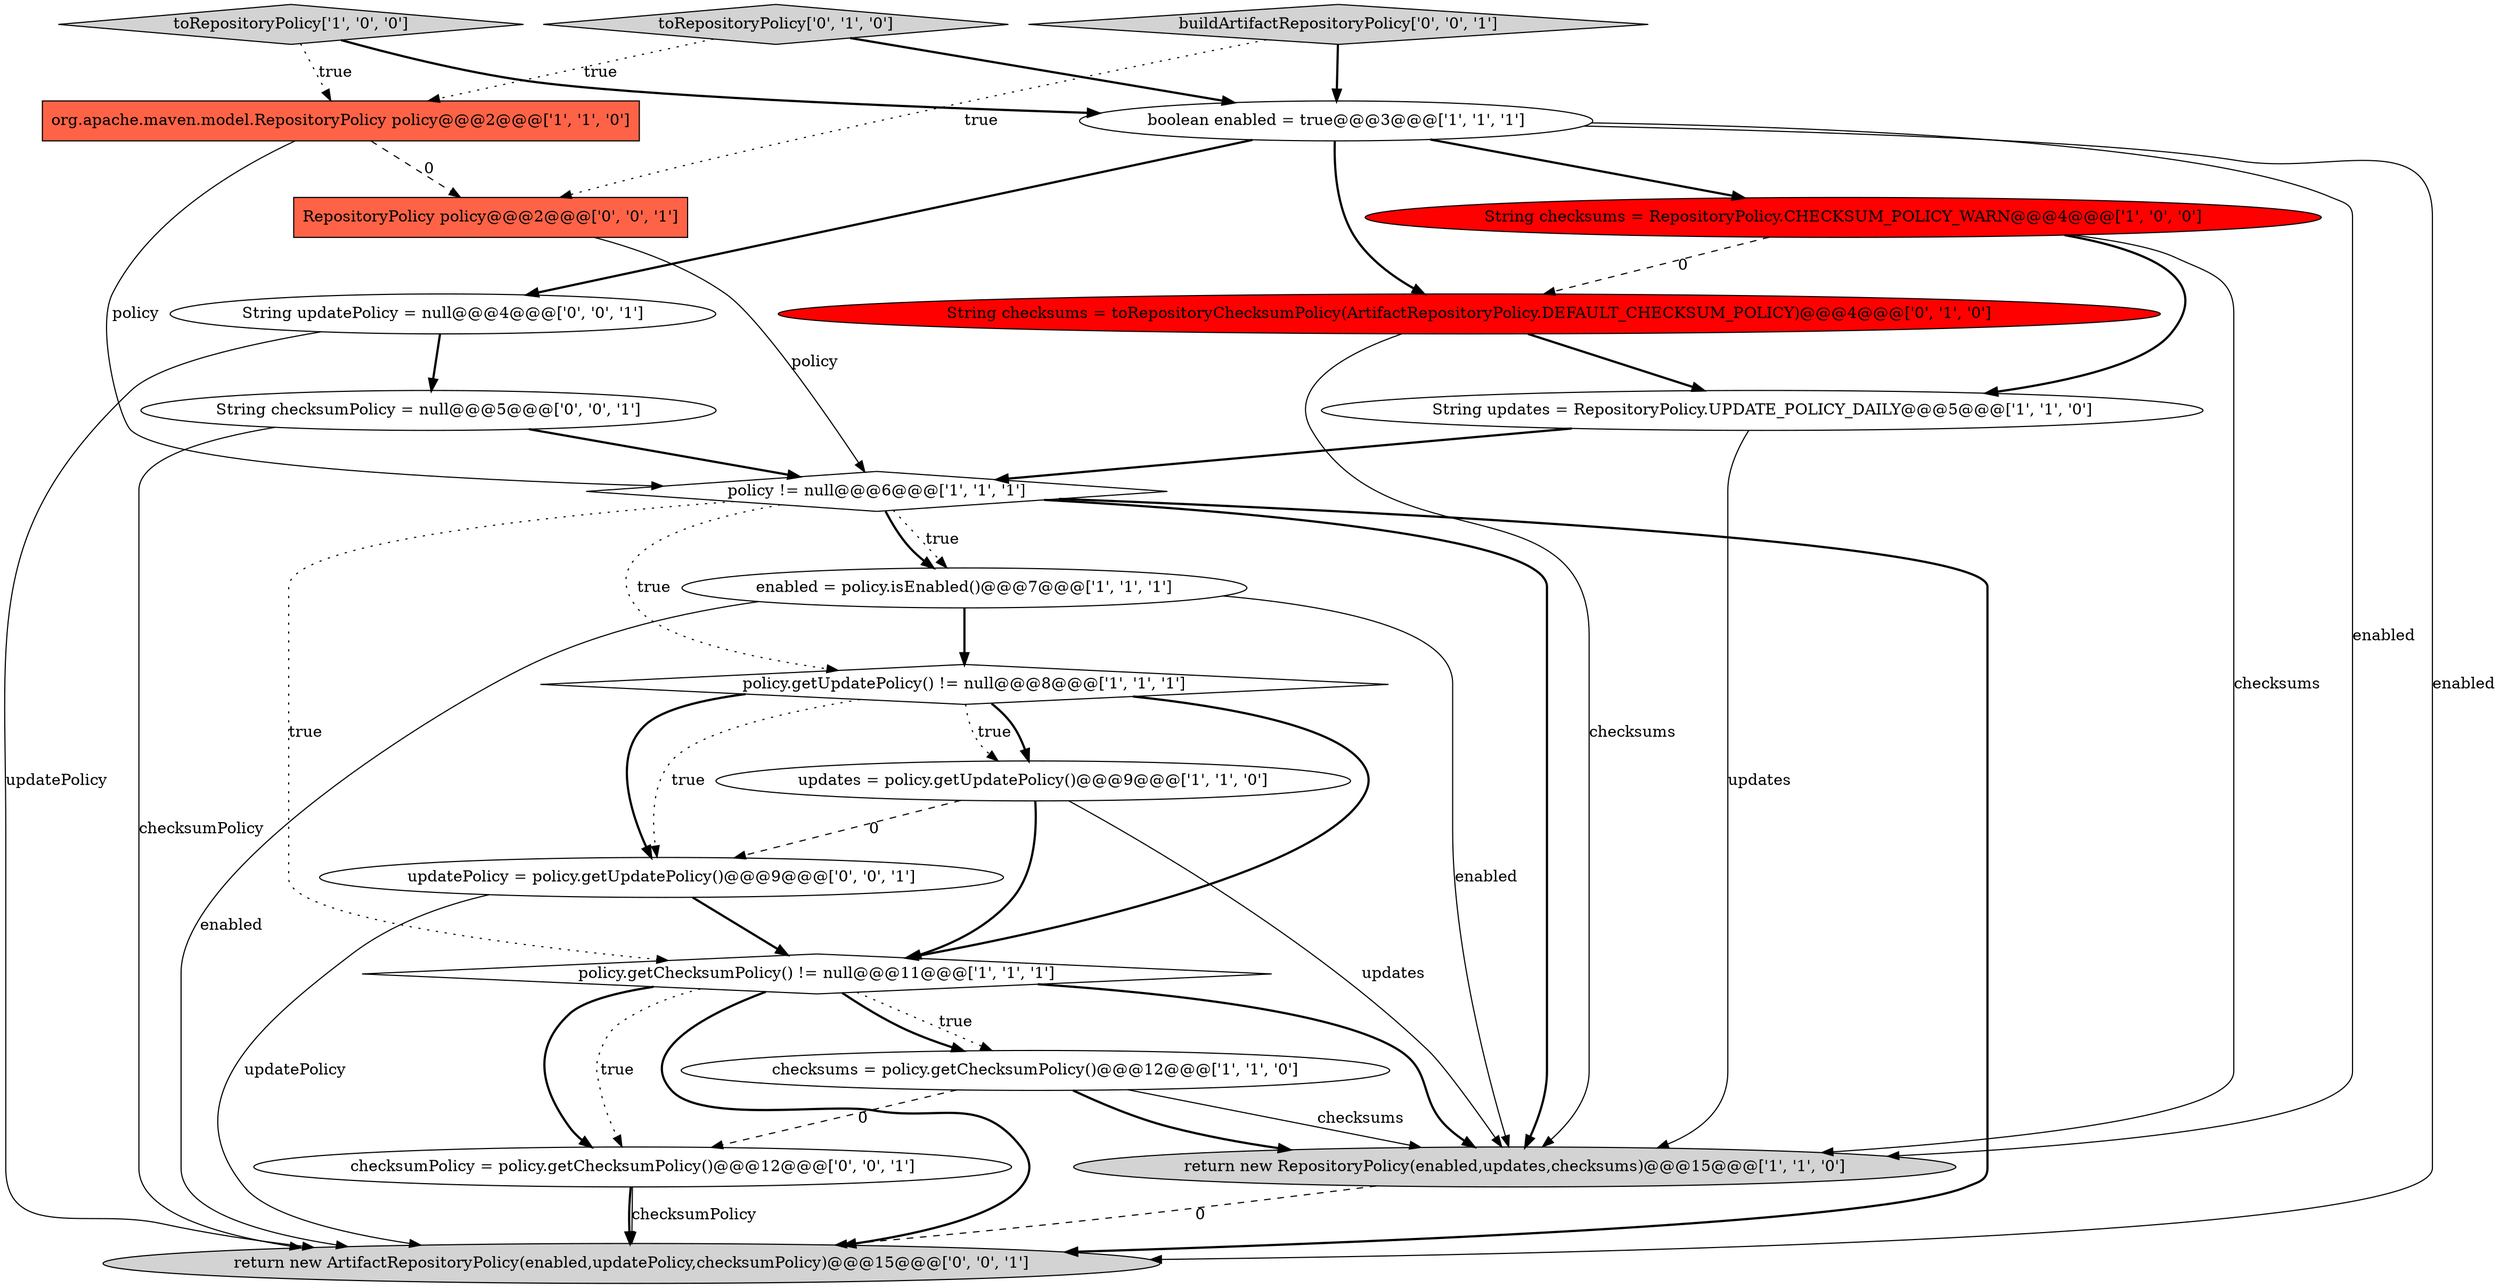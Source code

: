 digraph {
3 [style = filled, label = "toRepositoryPolicy['1', '0', '0']", fillcolor = lightgray, shape = diamond image = "AAA0AAABBB1BBB"];
2 [style = filled, label = "policy.getChecksumPolicy() != null@@@11@@@['1', '1', '1']", fillcolor = white, shape = diamond image = "AAA0AAABBB1BBB"];
20 [style = filled, label = "return new ArtifactRepositoryPolicy(enabled,updatePolicy,checksumPolicy)@@@15@@@['0', '0', '1']", fillcolor = lightgray, shape = ellipse image = "AAA0AAABBB3BBB"];
12 [style = filled, label = "String checksums = toRepositoryChecksumPolicy(ArtifactRepositoryPolicy.DEFAULT_CHECKSUM_POLICY)@@@4@@@['0', '1', '0']", fillcolor = red, shape = ellipse image = "AAA1AAABBB2BBB"];
11 [style = filled, label = "updates = policy.getUpdatePolicy()@@@9@@@['1', '1', '0']", fillcolor = white, shape = ellipse image = "AAA0AAABBB1BBB"];
10 [style = filled, label = "policy.getUpdatePolicy() != null@@@8@@@['1', '1', '1']", fillcolor = white, shape = diamond image = "AAA0AAABBB1BBB"];
19 [style = filled, label = "buildArtifactRepositoryPolicy['0', '0', '1']", fillcolor = lightgray, shape = diamond image = "AAA0AAABBB3BBB"];
15 [style = filled, label = "String updatePolicy = null@@@4@@@['0', '0', '1']", fillcolor = white, shape = ellipse image = "AAA0AAABBB3BBB"];
5 [style = filled, label = "org.apache.maven.model.RepositoryPolicy policy@@@2@@@['1', '1', '0']", fillcolor = tomato, shape = box image = "AAA0AAABBB1BBB"];
16 [style = filled, label = "String checksumPolicy = null@@@5@@@['0', '0', '1']", fillcolor = white, shape = ellipse image = "AAA0AAABBB3BBB"];
4 [style = filled, label = "String updates = RepositoryPolicy.UPDATE_POLICY_DAILY@@@5@@@['1', '1', '0']", fillcolor = white, shape = ellipse image = "AAA0AAABBB1BBB"];
13 [style = filled, label = "toRepositoryPolicy['0', '1', '0']", fillcolor = lightgray, shape = diamond image = "AAA0AAABBB2BBB"];
18 [style = filled, label = "RepositoryPolicy policy@@@2@@@['0', '0', '1']", fillcolor = tomato, shape = box image = "AAA0AAABBB3BBB"];
14 [style = filled, label = "checksumPolicy = policy.getChecksumPolicy()@@@12@@@['0', '0', '1']", fillcolor = white, shape = ellipse image = "AAA0AAABBB3BBB"];
8 [style = filled, label = "String checksums = RepositoryPolicy.CHECKSUM_POLICY_WARN@@@4@@@['1', '0', '0']", fillcolor = red, shape = ellipse image = "AAA1AAABBB1BBB"];
9 [style = filled, label = "policy != null@@@6@@@['1', '1', '1']", fillcolor = white, shape = diamond image = "AAA0AAABBB1BBB"];
1 [style = filled, label = "enabled = policy.isEnabled()@@@7@@@['1', '1', '1']", fillcolor = white, shape = ellipse image = "AAA0AAABBB1BBB"];
7 [style = filled, label = "checksums = policy.getChecksumPolicy()@@@12@@@['1', '1', '0']", fillcolor = white, shape = ellipse image = "AAA0AAABBB1BBB"];
6 [style = filled, label = "return new RepositoryPolicy(enabled,updates,checksums)@@@15@@@['1', '1', '0']", fillcolor = lightgray, shape = ellipse image = "AAA0AAABBB1BBB"];
0 [style = filled, label = "boolean enabled = true@@@3@@@['1', '1', '1']", fillcolor = white, shape = ellipse image = "AAA0AAABBB1BBB"];
17 [style = filled, label = "updatePolicy = policy.getUpdatePolicy()@@@9@@@['0', '0', '1']", fillcolor = white, shape = ellipse image = "AAA0AAABBB3BBB"];
4->9 [style = bold, label=""];
11->6 [style = solid, label="updates"];
2->20 [style = bold, label=""];
0->6 [style = solid, label="enabled"];
1->20 [style = solid, label="enabled"];
15->20 [style = solid, label="updatePolicy"];
6->20 [style = dashed, label="0"];
2->6 [style = bold, label=""];
7->14 [style = dashed, label="0"];
5->9 [style = solid, label="policy"];
0->12 [style = bold, label=""];
19->18 [style = dotted, label="true"];
8->12 [style = dashed, label="0"];
9->20 [style = bold, label=""];
10->17 [style = bold, label=""];
13->5 [style = dotted, label="true"];
11->17 [style = dashed, label="0"];
12->6 [style = solid, label="checksums"];
16->20 [style = solid, label="checksumPolicy"];
8->6 [style = solid, label="checksums"];
17->20 [style = solid, label="updatePolicy"];
5->18 [style = dashed, label="0"];
15->16 [style = bold, label=""];
11->2 [style = bold, label=""];
0->15 [style = bold, label=""];
3->0 [style = bold, label=""];
19->0 [style = bold, label=""];
9->6 [style = bold, label=""];
10->17 [style = dotted, label="true"];
1->6 [style = solid, label="enabled"];
4->6 [style = solid, label="updates"];
3->5 [style = dotted, label="true"];
17->2 [style = bold, label=""];
12->4 [style = bold, label=""];
10->11 [style = dotted, label="true"];
14->20 [style = solid, label="checksumPolicy"];
18->9 [style = solid, label="policy"];
9->2 [style = dotted, label="true"];
2->7 [style = dotted, label="true"];
2->14 [style = bold, label=""];
7->6 [style = bold, label=""];
0->8 [style = bold, label=""];
9->1 [style = dotted, label="true"];
2->14 [style = dotted, label="true"];
10->2 [style = bold, label=""];
0->20 [style = solid, label="enabled"];
7->6 [style = solid, label="checksums"];
8->4 [style = bold, label=""];
2->7 [style = bold, label=""];
9->1 [style = bold, label=""];
1->10 [style = bold, label=""];
9->10 [style = dotted, label="true"];
16->9 [style = bold, label=""];
14->20 [style = bold, label=""];
13->0 [style = bold, label=""];
10->11 [style = bold, label=""];
}
